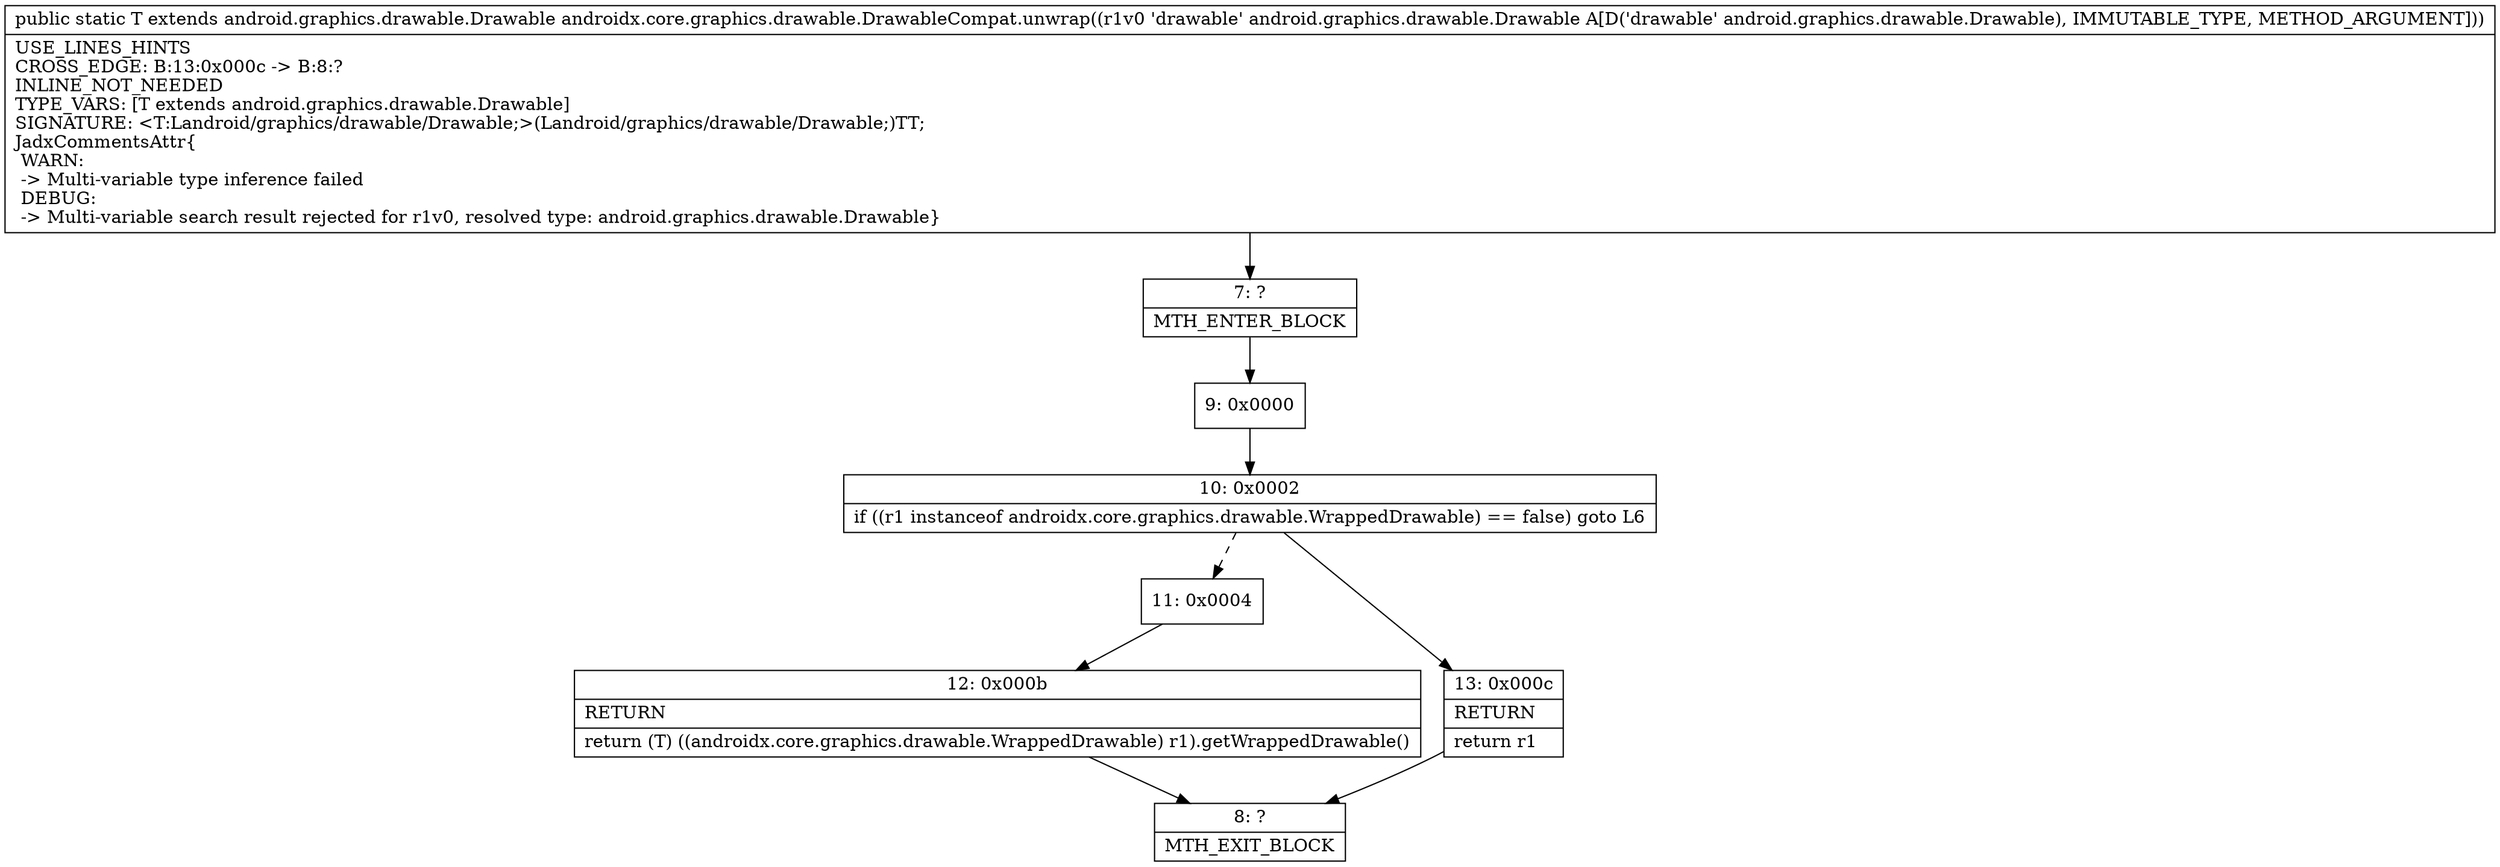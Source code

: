 digraph "CFG forandroidx.core.graphics.drawable.DrawableCompat.unwrap(Landroid\/graphics\/drawable\/Drawable;)Landroid\/graphics\/drawable\/Drawable;" {
Node_7 [shape=record,label="{7\:\ ?|MTH_ENTER_BLOCK\l}"];
Node_9 [shape=record,label="{9\:\ 0x0000}"];
Node_10 [shape=record,label="{10\:\ 0x0002|if ((r1 instanceof androidx.core.graphics.drawable.WrappedDrawable) == false) goto L6\l}"];
Node_11 [shape=record,label="{11\:\ 0x0004}"];
Node_12 [shape=record,label="{12\:\ 0x000b|RETURN\l|return (T) ((androidx.core.graphics.drawable.WrappedDrawable) r1).getWrappedDrawable()\l}"];
Node_8 [shape=record,label="{8\:\ ?|MTH_EXIT_BLOCK\l}"];
Node_13 [shape=record,label="{13\:\ 0x000c|RETURN\l|return r1\l}"];
MethodNode[shape=record,label="{public static T extends android.graphics.drawable.Drawable androidx.core.graphics.drawable.DrawableCompat.unwrap((r1v0 'drawable' android.graphics.drawable.Drawable A[D('drawable' android.graphics.drawable.Drawable), IMMUTABLE_TYPE, METHOD_ARGUMENT]))  | USE_LINES_HINTS\lCROSS_EDGE: B:13:0x000c \-\> B:8:?\lINLINE_NOT_NEEDED\lTYPE_VARS: [T extends android.graphics.drawable.Drawable]\lSIGNATURE: \<T:Landroid\/graphics\/drawable\/Drawable;\>(Landroid\/graphics\/drawable\/Drawable;)TT;\lJadxCommentsAttr\{\l WARN: \l \-\> Multi\-variable type inference failed\l DEBUG: \l \-\> Multi\-variable search result rejected for r1v0, resolved type: android.graphics.drawable.Drawable\}\l}"];
MethodNode -> Node_7;Node_7 -> Node_9;
Node_9 -> Node_10;
Node_10 -> Node_11[style=dashed];
Node_10 -> Node_13;
Node_11 -> Node_12;
Node_12 -> Node_8;
Node_13 -> Node_8;
}


